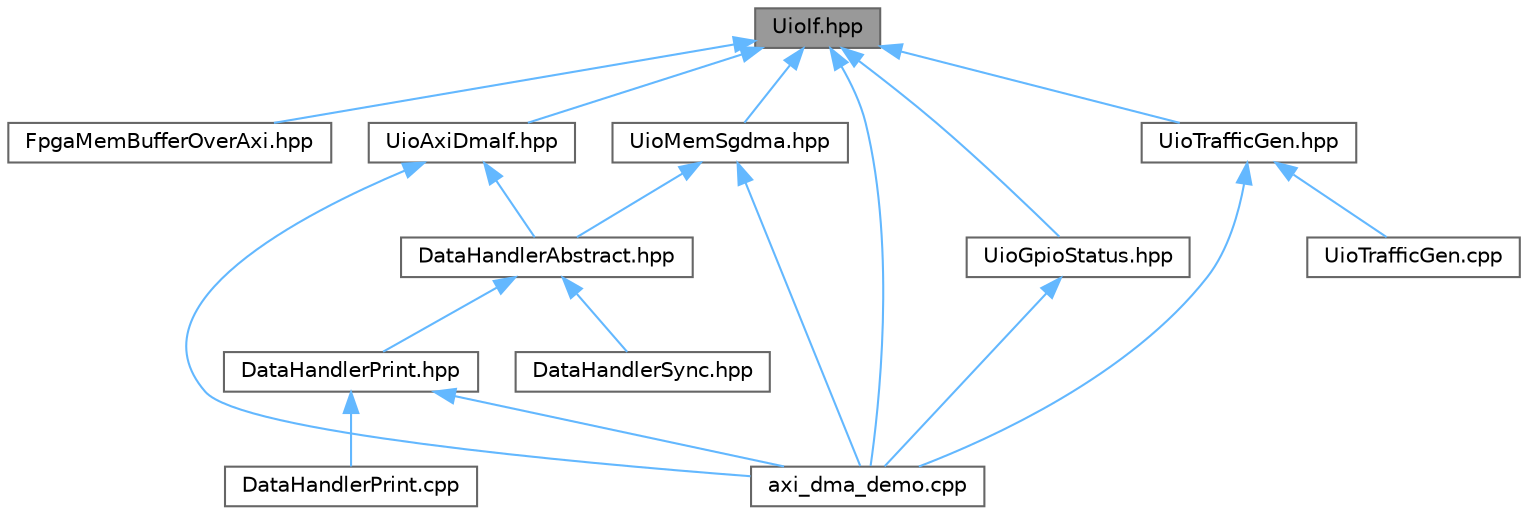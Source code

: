 digraph "UioIf.hpp"
{
 // INTERACTIVE_SVG=YES
 // LATEX_PDF_SIZE
  bgcolor="transparent";
  edge [fontname=Helvetica,fontsize=10,labelfontname=Helvetica,labelfontsize=10];
  node [fontname=Helvetica,fontsize=10,shape=box,height=0.2,width=0.4];
  Node1 [label="UioIf.hpp",height=0.2,width=0.4,color="gray40", fillcolor="grey60", style="filled", fontcolor="black",tooltip=" "];
  Node1 -> Node2 [dir="back",color="steelblue1",style="solid"];
  Node2 [label="FpgaMemBufferOverAxi.hpp",height=0.2,width=0.4,color="grey40", fillcolor="white", style="filled",URL="$_fpga_mem_buffer_over_axi_8hpp.html",tooltip=" "];
  Node1 -> Node3 [dir="back",color="steelblue1",style="solid"];
  Node3 [label="UioAxiDmaIf.hpp",height=0.2,width=0.4,color="grey40", fillcolor="white", style="filled",URL="$_uio_axi_dma_if_8hpp.html",tooltip=" "];
  Node3 -> Node4 [dir="back",color="steelblue1",style="solid"];
  Node4 [label="DataHandlerAbstract.hpp",height=0.2,width=0.4,color="grey40", fillcolor="white", style="filled",URL="$_data_handler_abstract_8hpp.html",tooltip=" "];
  Node4 -> Node5 [dir="back",color="steelblue1",style="solid"];
  Node5 [label="DataHandlerPrint.hpp",height=0.2,width=0.4,color="grey40", fillcolor="white", style="filled",URL="$_data_handler_print_8hpp.html",tooltip=" "];
  Node5 -> Node6 [dir="back",color="steelblue1",style="solid"];
  Node6 [label="DataHandlerPrint.cpp",height=0.2,width=0.4,color="grey40", fillcolor="white", style="filled",URL="$_data_handler_print_8cpp.html",tooltip=" "];
  Node5 -> Node7 [dir="back",color="steelblue1",style="solid"];
  Node7 [label="axi_dma_demo.cpp",height=0.2,width=0.4,color="grey40", fillcolor="white", style="filled",URL="$axi__dma__demo_8cpp.html",tooltip=" "];
  Node4 -> Node8 [dir="back",color="steelblue1",style="solid"];
  Node8 [label="DataHandlerSync.hpp",height=0.2,width=0.4,color="grey40", fillcolor="white", style="filled",URL="$_data_handler_sync_8hpp.html",tooltip=" "];
  Node3 -> Node7 [dir="back",color="steelblue1",style="solid"];
  Node1 -> Node9 [dir="back",color="steelblue1",style="solid"];
  Node9 [label="UioGpioStatus.hpp",height=0.2,width=0.4,color="grey40", fillcolor="white", style="filled",URL="$_uio_gpio_status_8hpp.html",tooltip=" "];
  Node9 -> Node7 [dir="back",color="steelblue1",style="solid"];
  Node1 -> Node10 [dir="back",color="steelblue1",style="solid"];
  Node10 [label="UioMemSgdma.hpp",height=0.2,width=0.4,color="grey40", fillcolor="white", style="filled",URL="$_uio_mem_sgdma_8hpp.html",tooltip=" "];
  Node10 -> Node4 [dir="back",color="steelblue1",style="solid"];
  Node10 -> Node7 [dir="back",color="steelblue1",style="solid"];
  Node1 -> Node11 [dir="back",color="steelblue1",style="solid"];
  Node11 [label="UioTrafficGen.hpp",height=0.2,width=0.4,color="grey40", fillcolor="white", style="filled",URL="$_uio_traffic_gen_8hpp.html",tooltip=" "];
  Node11 -> Node12 [dir="back",color="steelblue1",style="solid"];
  Node12 [label="UioTrafficGen.cpp",height=0.2,width=0.4,color="grey40", fillcolor="white", style="filled",URL="$_uio_traffic_gen_8cpp.html",tooltip=" "];
  Node11 -> Node7 [dir="back",color="steelblue1",style="solid"];
  Node1 -> Node7 [dir="back",color="steelblue1",style="solid"];
}
